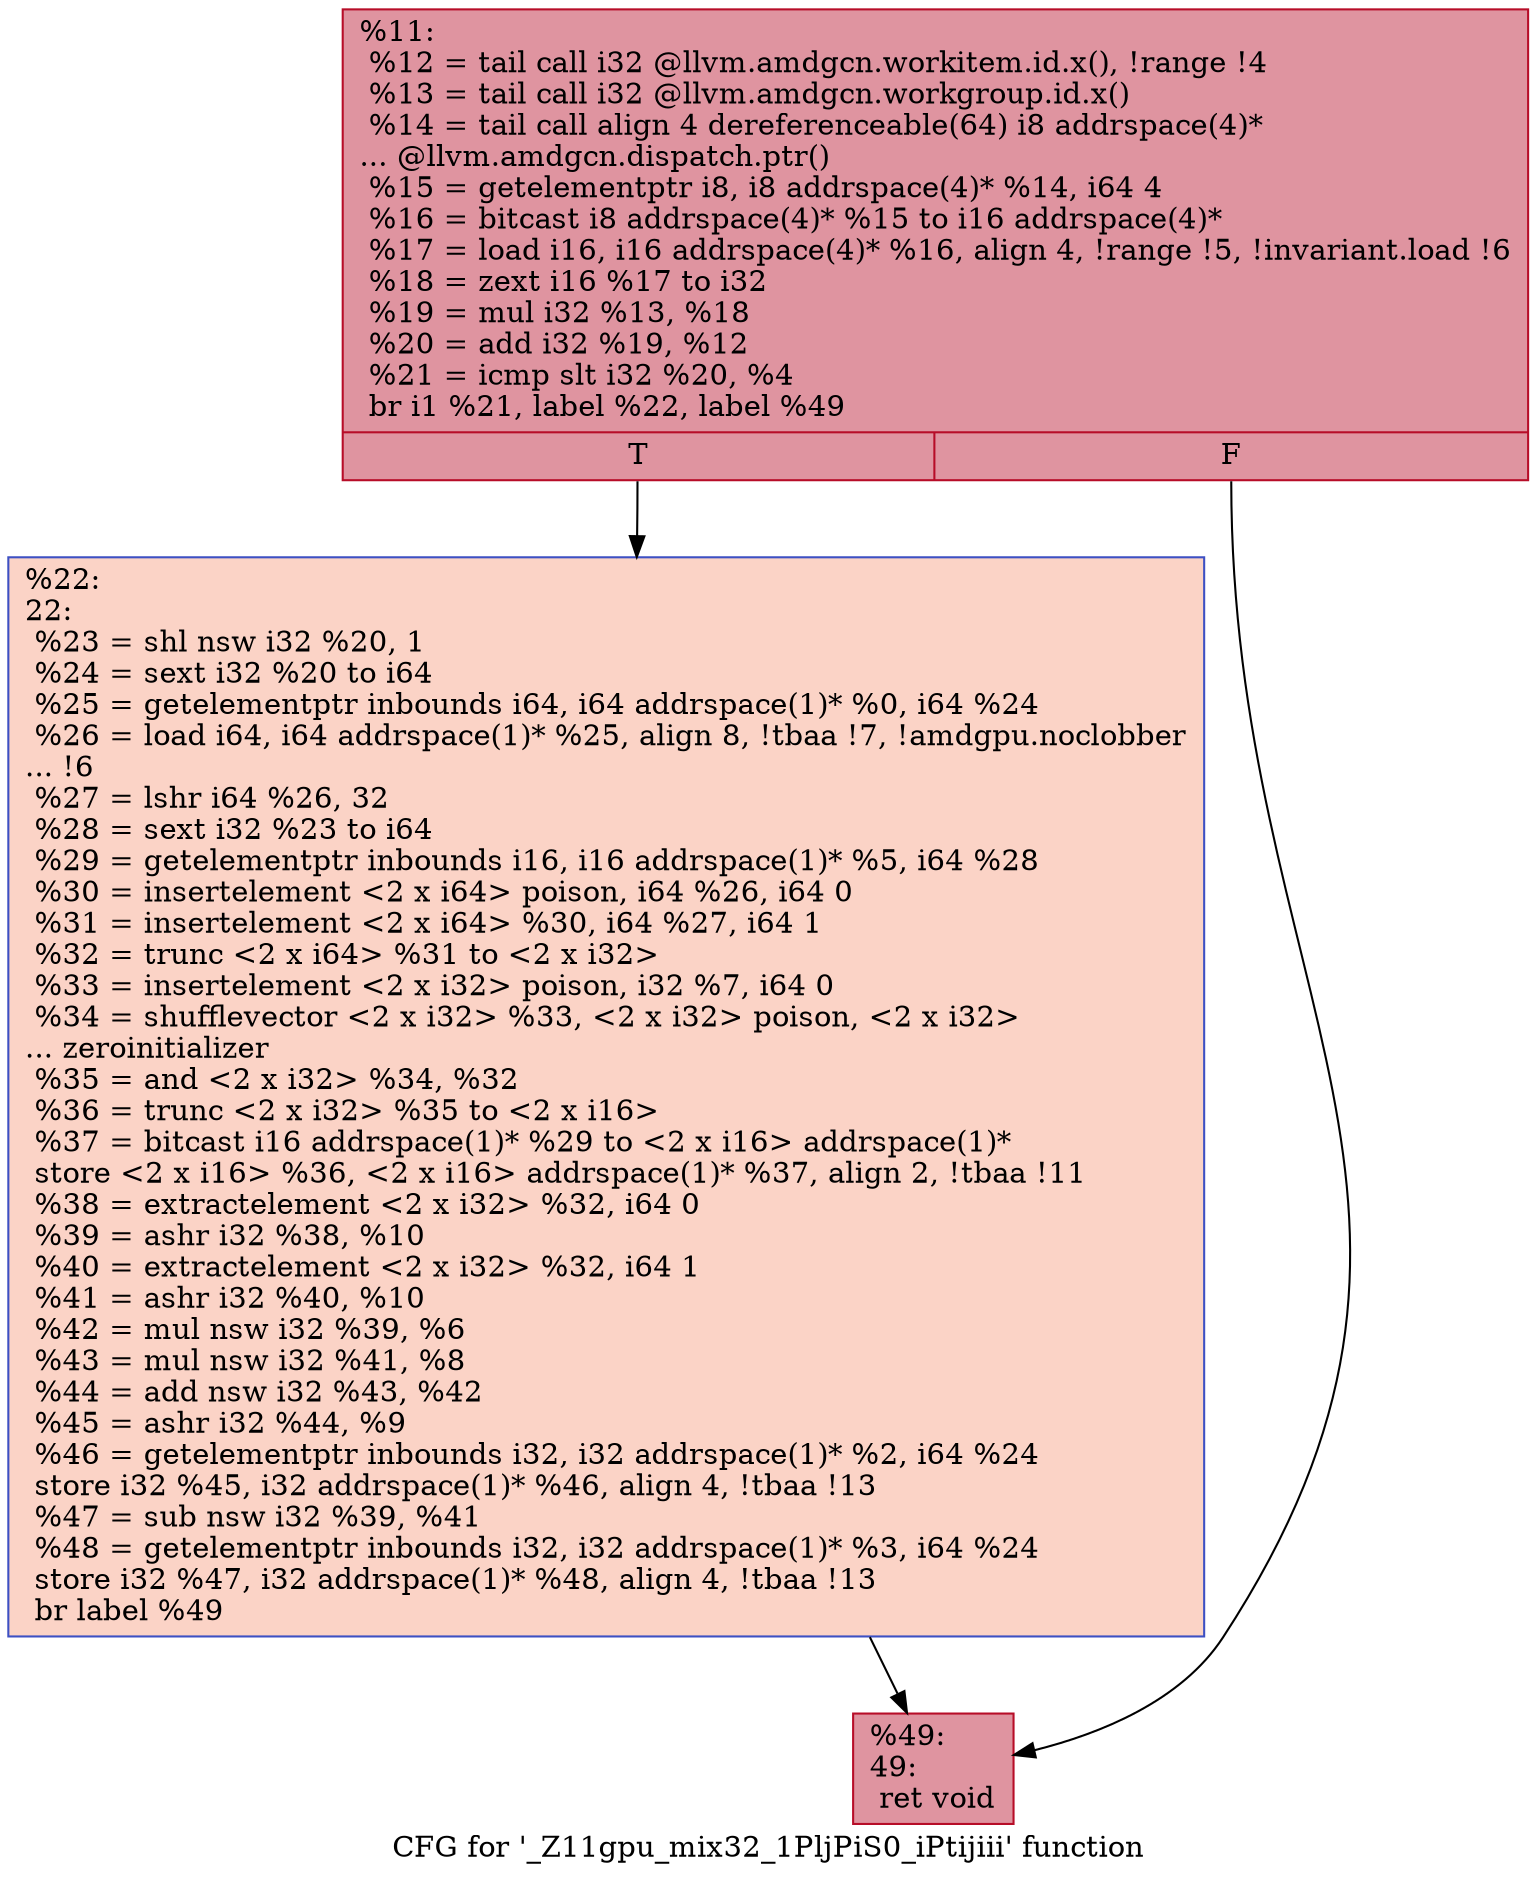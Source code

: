 digraph "CFG for '_Z11gpu_mix32_1PljPiS0_iPtijiii' function" {
	label="CFG for '_Z11gpu_mix32_1PljPiS0_iPtijiii' function";

	Node0x5a78ac0 [shape=record,color="#b70d28ff", style=filled, fillcolor="#b70d2870",label="{%11:\l  %12 = tail call i32 @llvm.amdgcn.workitem.id.x(), !range !4\l  %13 = tail call i32 @llvm.amdgcn.workgroup.id.x()\l  %14 = tail call align 4 dereferenceable(64) i8 addrspace(4)*\l... @llvm.amdgcn.dispatch.ptr()\l  %15 = getelementptr i8, i8 addrspace(4)* %14, i64 4\l  %16 = bitcast i8 addrspace(4)* %15 to i16 addrspace(4)*\l  %17 = load i16, i16 addrspace(4)* %16, align 4, !range !5, !invariant.load !6\l  %18 = zext i16 %17 to i32\l  %19 = mul i32 %13, %18\l  %20 = add i32 %19, %12\l  %21 = icmp slt i32 %20, %4\l  br i1 %21, label %22, label %49\l|{<s0>T|<s1>F}}"];
	Node0x5a78ac0:s0 -> Node0x5a7b5d0;
	Node0x5a78ac0:s1 -> Node0x5a7b660;
	Node0x5a7b5d0 [shape=record,color="#3d50c3ff", style=filled, fillcolor="#f59c7d70",label="{%22:\l22:                                               \l  %23 = shl nsw i32 %20, 1\l  %24 = sext i32 %20 to i64\l  %25 = getelementptr inbounds i64, i64 addrspace(1)* %0, i64 %24\l  %26 = load i64, i64 addrspace(1)* %25, align 8, !tbaa !7, !amdgpu.noclobber\l... !6\l  %27 = lshr i64 %26, 32\l  %28 = sext i32 %23 to i64\l  %29 = getelementptr inbounds i16, i16 addrspace(1)* %5, i64 %28\l  %30 = insertelement \<2 x i64\> poison, i64 %26, i64 0\l  %31 = insertelement \<2 x i64\> %30, i64 %27, i64 1\l  %32 = trunc \<2 x i64\> %31 to \<2 x i32\>\l  %33 = insertelement \<2 x i32\> poison, i32 %7, i64 0\l  %34 = shufflevector \<2 x i32\> %33, \<2 x i32\> poison, \<2 x i32\>\l... zeroinitializer\l  %35 = and \<2 x i32\> %34, %32\l  %36 = trunc \<2 x i32\> %35 to \<2 x i16\>\l  %37 = bitcast i16 addrspace(1)* %29 to \<2 x i16\> addrspace(1)*\l  store \<2 x i16\> %36, \<2 x i16\> addrspace(1)* %37, align 2, !tbaa !11\l  %38 = extractelement \<2 x i32\> %32, i64 0\l  %39 = ashr i32 %38, %10\l  %40 = extractelement \<2 x i32\> %32, i64 1\l  %41 = ashr i32 %40, %10\l  %42 = mul nsw i32 %39, %6\l  %43 = mul nsw i32 %41, %8\l  %44 = add nsw i32 %43, %42\l  %45 = ashr i32 %44, %9\l  %46 = getelementptr inbounds i32, i32 addrspace(1)* %2, i64 %24\l  store i32 %45, i32 addrspace(1)* %46, align 4, !tbaa !13\l  %47 = sub nsw i32 %39, %41\l  %48 = getelementptr inbounds i32, i32 addrspace(1)* %3, i64 %24\l  store i32 %47, i32 addrspace(1)* %48, align 4, !tbaa !13\l  br label %49\l}"];
	Node0x5a7b5d0 -> Node0x5a7b660;
	Node0x5a7b660 [shape=record,color="#b70d28ff", style=filled, fillcolor="#b70d2870",label="{%49:\l49:                                               \l  ret void\l}"];
}
